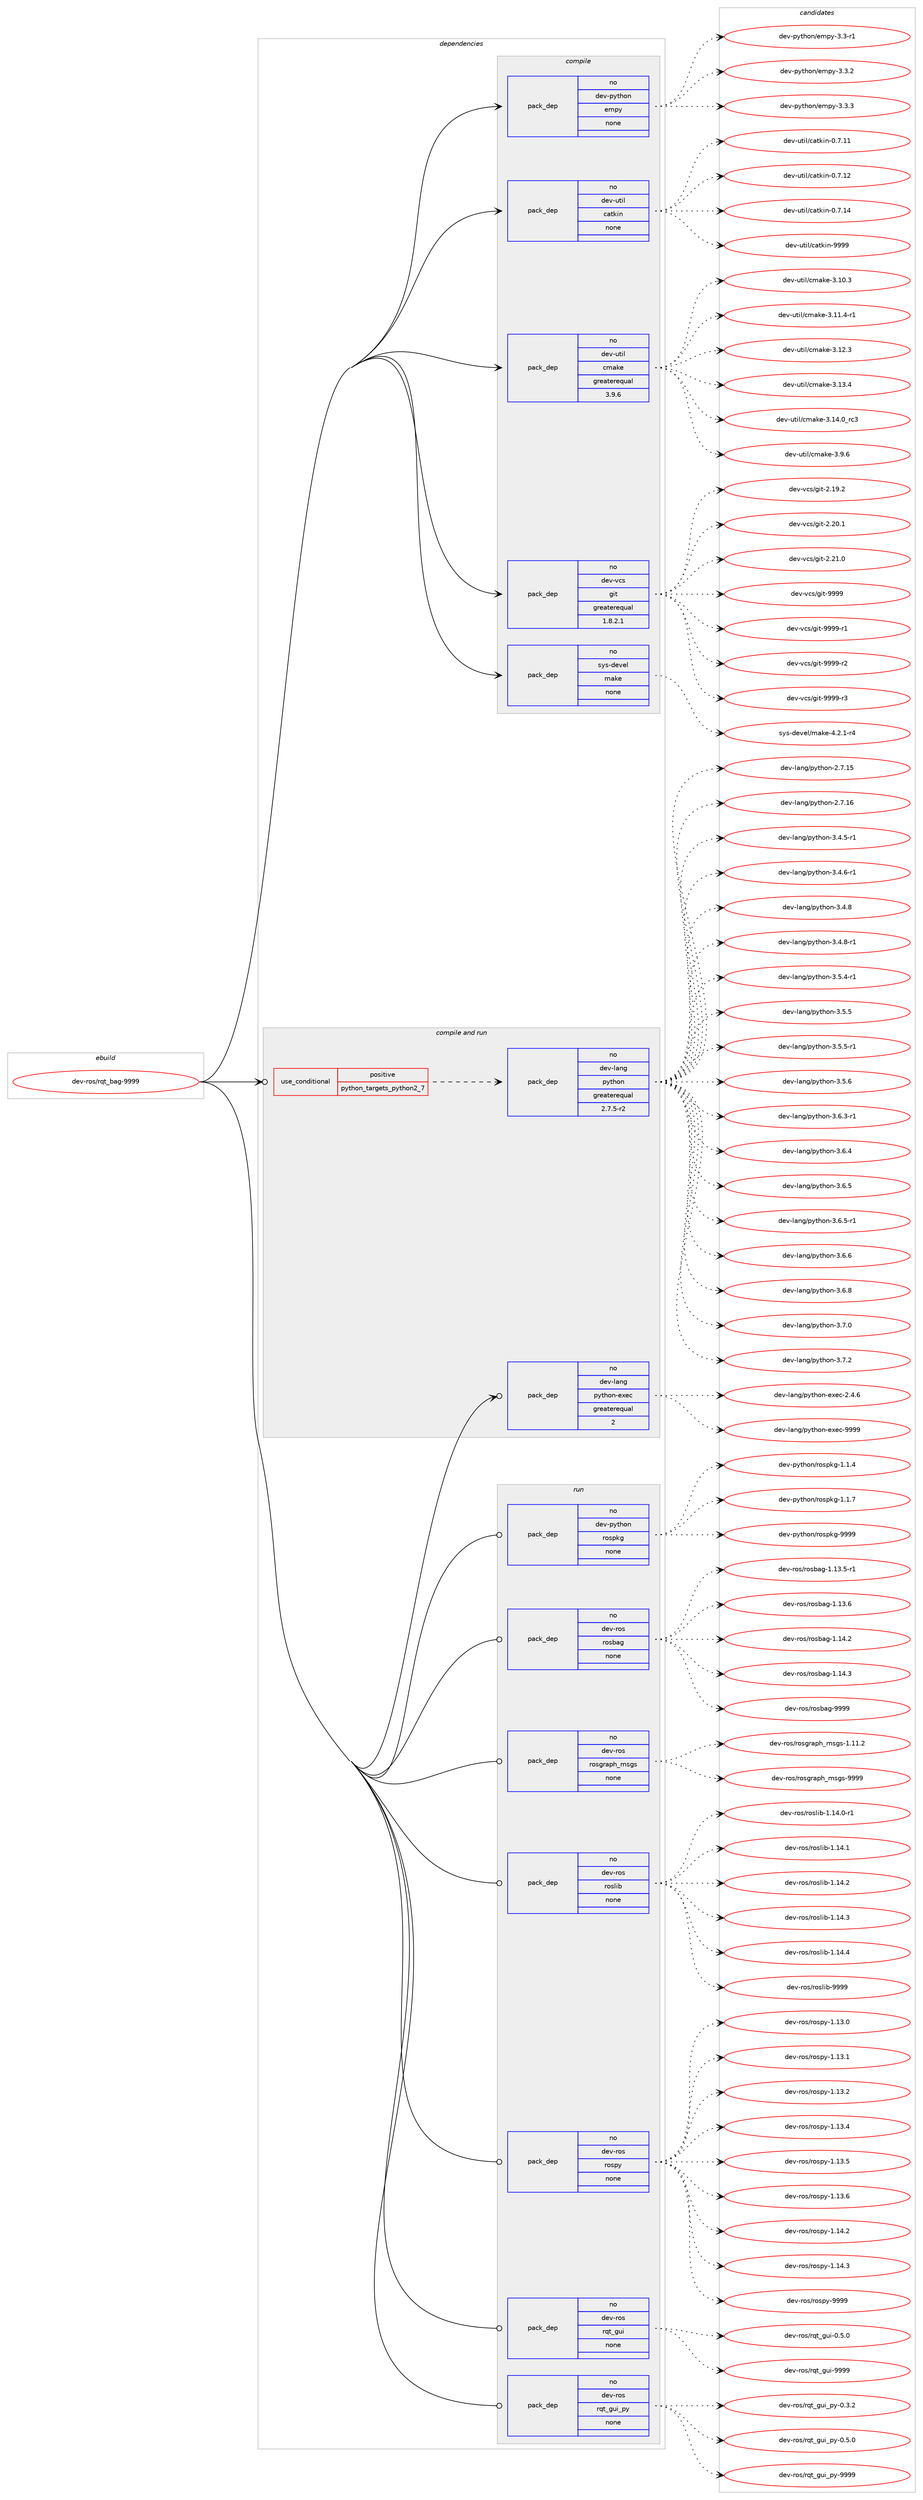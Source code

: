 digraph prolog {

# *************
# Graph options
# *************

newrank=true;
concentrate=true;
compound=true;
graph [rankdir=LR,fontname=Helvetica,fontsize=10,ranksep=1.5];#, ranksep=2.5, nodesep=0.2];
edge  [arrowhead=vee];
node  [fontname=Helvetica,fontsize=10];

# **********
# The ebuild
# **********

subgraph cluster_leftcol {
color=gray;
rank=same;
label=<<i>ebuild</i>>;
id [label="dev-ros/rqt_bag-9999", color=red, width=4, href="../dev-ros/rqt_bag-9999.svg"];
}

# ****************
# The dependencies
# ****************

subgraph cluster_midcol {
color=gray;
label=<<i>dependencies</i>>;
subgraph cluster_compile {
fillcolor="#eeeeee";
style=filled;
label=<<i>compile</i>>;
subgraph pack1055128 {
dependency1468988 [label=<<TABLE BORDER="0" CELLBORDER="1" CELLSPACING="0" CELLPADDING="4" WIDTH="220"><TR><TD ROWSPAN="6" CELLPADDING="30">pack_dep</TD></TR><TR><TD WIDTH="110">no</TD></TR><TR><TD>dev-python</TD></TR><TR><TD>empy</TD></TR><TR><TD>none</TD></TR><TR><TD></TD></TR></TABLE>>, shape=none, color=blue];
}
id:e -> dependency1468988:w [weight=20,style="solid",arrowhead="vee"];
subgraph pack1055129 {
dependency1468989 [label=<<TABLE BORDER="0" CELLBORDER="1" CELLSPACING="0" CELLPADDING="4" WIDTH="220"><TR><TD ROWSPAN="6" CELLPADDING="30">pack_dep</TD></TR><TR><TD WIDTH="110">no</TD></TR><TR><TD>dev-util</TD></TR><TR><TD>catkin</TD></TR><TR><TD>none</TD></TR><TR><TD></TD></TR></TABLE>>, shape=none, color=blue];
}
id:e -> dependency1468989:w [weight=20,style="solid",arrowhead="vee"];
subgraph pack1055130 {
dependency1468990 [label=<<TABLE BORDER="0" CELLBORDER="1" CELLSPACING="0" CELLPADDING="4" WIDTH="220"><TR><TD ROWSPAN="6" CELLPADDING="30">pack_dep</TD></TR><TR><TD WIDTH="110">no</TD></TR><TR><TD>dev-util</TD></TR><TR><TD>cmake</TD></TR><TR><TD>greaterequal</TD></TR><TR><TD>3.9.6</TD></TR></TABLE>>, shape=none, color=blue];
}
id:e -> dependency1468990:w [weight=20,style="solid",arrowhead="vee"];
subgraph pack1055131 {
dependency1468991 [label=<<TABLE BORDER="0" CELLBORDER="1" CELLSPACING="0" CELLPADDING="4" WIDTH="220"><TR><TD ROWSPAN="6" CELLPADDING="30">pack_dep</TD></TR><TR><TD WIDTH="110">no</TD></TR><TR><TD>dev-vcs</TD></TR><TR><TD>git</TD></TR><TR><TD>greaterequal</TD></TR><TR><TD>1.8.2.1</TD></TR></TABLE>>, shape=none, color=blue];
}
id:e -> dependency1468991:w [weight=20,style="solid",arrowhead="vee"];
subgraph pack1055132 {
dependency1468992 [label=<<TABLE BORDER="0" CELLBORDER="1" CELLSPACING="0" CELLPADDING="4" WIDTH="220"><TR><TD ROWSPAN="6" CELLPADDING="30">pack_dep</TD></TR><TR><TD WIDTH="110">no</TD></TR><TR><TD>sys-devel</TD></TR><TR><TD>make</TD></TR><TR><TD>none</TD></TR><TR><TD></TD></TR></TABLE>>, shape=none, color=blue];
}
id:e -> dependency1468992:w [weight=20,style="solid",arrowhead="vee"];
}
subgraph cluster_compileandrun {
fillcolor="#eeeeee";
style=filled;
label=<<i>compile and run</i>>;
subgraph cond390470 {
dependency1468993 [label=<<TABLE BORDER="0" CELLBORDER="1" CELLSPACING="0" CELLPADDING="4"><TR><TD ROWSPAN="3" CELLPADDING="10">use_conditional</TD></TR><TR><TD>positive</TD></TR><TR><TD>python_targets_python2_7</TD></TR></TABLE>>, shape=none, color=red];
subgraph pack1055133 {
dependency1468994 [label=<<TABLE BORDER="0" CELLBORDER="1" CELLSPACING="0" CELLPADDING="4" WIDTH="220"><TR><TD ROWSPAN="6" CELLPADDING="30">pack_dep</TD></TR><TR><TD WIDTH="110">no</TD></TR><TR><TD>dev-lang</TD></TR><TR><TD>python</TD></TR><TR><TD>greaterequal</TD></TR><TR><TD>2.7.5-r2</TD></TR></TABLE>>, shape=none, color=blue];
}
dependency1468993:e -> dependency1468994:w [weight=20,style="dashed",arrowhead="vee"];
}
id:e -> dependency1468993:w [weight=20,style="solid",arrowhead="odotvee"];
subgraph pack1055134 {
dependency1468995 [label=<<TABLE BORDER="0" CELLBORDER="1" CELLSPACING="0" CELLPADDING="4" WIDTH="220"><TR><TD ROWSPAN="6" CELLPADDING="30">pack_dep</TD></TR><TR><TD WIDTH="110">no</TD></TR><TR><TD>dev-lang</TD></TR><TR><TD>python-exec</TD></TR><TR><TD>greaterequal</TD></TR><TR><TD>2</TD></TR></TABLE>>, shape=none, color=blue];
}
id:e -> dependency1468995:w [weight=20,style="solid",arrowhead="odotvee"];
}
subgraph cluster_run {
fillcolor="#eeeeee";
style=filled;
label=<<i>run</i>>;
subgraph pack1055135 {
dependency1468996 [label=<<TABLE BORDER="0" CELLBORDER="1" CELLSPACING="0" CELLPADDING="4" WIDTH="220"><TR><TD ROWSPAN="6" CELLPADDING="30">pack_dep</TD></TR><TR><TD WIDTH="110">no</TD></TR><TR><TD>dev-python</TD></TR><TR><TD>rospkg</TD></TR><TR><TD>none</TD></TR><TR><TD></TD></TR></TABLE>>, shape=none, color=blue];
}
id:e -> dependency1468996:w [weight=20,style="solid",arrowhead="odot"];
subgraph pack1055136 {
dependency1468997 [label=<<TABLE BORDER="0" CELLBORDER="1" CELLSPACING="0" CELLPADDING="4" WIDTH="220"><TR><TD ROWSPAN="6" CELLPADDING="30">pack_dep</TD></TR><TR><TD WIDTH="110">no</TD></TR><TR><TD>dev-ros</TD></TR><TR><TD>rosbag</TD></TR><TR><TD>none</TD></TR><TR><TD></TD></TR></TABLE>>, shape=none, color=blue];
}
id:e -> dependency1468997:w [weight=20,style="solid",arrowhead="odot"];
subgraph pack1055137 {
dependency1468998 [label=<<TABLE BORDER="0" CELLBORDER="1" CELLSPACING="0" CELLPADDING="4" WIDTH="220"><TR><TD ROWSPAN="6" CELLPADDING="30">pack_dep</TD></TR><TR><TD WIDTH="110">no</TD></TR><TR><TD>dev-ros</TD></TR><TR><TD>rosgraph_msgs</TD></TR><TR><TD>none</TD></TR><TR><TD></TD></TR></TABLE>>, shape=none, color=blue];
}
id:e -> dependency1468998:w [weight=20,style="solid",arrowhead="odot"];
subgraph pack1055138 {
dependency1468999 [label=<<TABLE BORDER="0" CELLBORDER="1" CELLSPACING="0" CELLPADDING="4" WIDTH="220"><TR><TD ROWSPAN="6" CELLPADDING="30">pack_dep</TD></TR><TR><TD WIDTH="110">no</TD></TR><TR><TD>dev-ros</TD></TR><TR><TD>roslib</TD></TR><TR><TD>none</TD></TR><TR><TD></TD></TR></TABLE>>, shape=none, color=blue];
}
id:e -> dependency1468999:w [weight=20,style="solid",arrowhead="odot"];
subgraph pack1055139 {
dependency1469000 [label=<<TABLE BORDER="0" CELLBORDER="1" CELLSPACING="0" CELLPADDING="4" WIDTH="220"><TR><TD ROWSPAN="6" CELLPADDING="30">pack_dep</TD></TR><TR><TD WIDTH="110">no</TD></TR><TR><TD>dev-ros</TD></TR><TR><TD>rospy</TD></TR><TR><TD>none</TD></TR><TR><TD></TD></TR></TABLE>>, shape=none, color=blue];
}
id:e -> dependency1469000:w [weight=20,style="solid",arrowhead="odot"];
subgraph pack1055140 {
dependency1469001 [label=<<TABLE BORDER="0" CELLBORDER="1" CELLSPACING="0" CELLPADDING="4" WIDTH="220"><TR><TD ROWSPAN="6" CELLPADDING="30">pack_dep</TD></TR><TR><TD WIDTH="110">no</TD></TR><TR><TD>dev-ros</TD></TR><TR><TD>rqt_gui</TD></TR><TR><TD>none</TD></TR><TR><TD></TD></TR></TABLE>>, shape=none, color=blue];
}
id:e -> dependency1469001:w [weight=20,style="solid",arrowhead="odot"];
subgraph pack1055141 {
dependency1469002 [label=<<TABLE BORDER="0" CELLBORDER="1" CELLSPACING="0" CELLPADDING="4" WIDTH="220"><TR><TD ROWSPAN="6" CELLPADDING="30">pack_dep</TD></TR><TR><TD WIDTH="110">no</TD></TR><TR><TD>dev-ros</TD></TR><TR><TD>rqt_gui_py</TD></TR><TR><TD>none</TD></TR><TR><TD></TD></TR></TABLE>>, shape=none, color=blue];
}
id:e -> dependency1469002:w [weight=20,style="solid",arrowhead="odot"];
}
}

# **************
# The candidates
# **************

subgraph cluster_choices {
rank=same;
color=gray;
label=<<i>candidates</i>>;

subgraph choice1055128 {
color=black;
nodesep=1;
choice1001011184511212111610411111047101109112121455146514511449 [label="dev-python/empy-3.3-r1", color=red, width=4,href="../dev-python/empy-3.3-r1.svg"];
choice1001011184511212111610411111047101109112121455146514650 [label="dev-python/empy-3.3.2", color=red, width=4,href="../dev-python/empy-3.3.2.svg"];
choice1001011184511212111610411111047101109112121455146514651 [label="dev-python/empy-3.3.3", color=red, width=4,href="../dev-python/empy-3.3.3.svg"];
dependency1468988:e -> choice1001011184511212111610411111047101109112121455146514511449:w [style=dotted,weight="100"];
dependency1468988:e -> choice1001011184511212111610411111047101109112121455146514650:w [style=dotted,weight="100"];
dependency1468988:e -> choice1001011184511212111610411111047101109112121455146514651:w [style=dotted,weight="100"];
}
subgraph choice1055129 {
color=black;
nodesep=1;
choice1001011184511711610510847999711610710511045484655464949 [label="dev-util/catkin-0.7.11", color=red, width=4,href="../dev-util/catkin-0.7.11.svg"];
choice1001011184511711610510847999711610710511045484655464950 [label="dev-util/catkin-0.7.12", color=red, width=4,href="../dev-util/catkin-0.7.12.svg"];
choice1001011184511711610510847999711610710511045484655464952 [label="dev-util/catkin-0.7.14", color=red, width=4,href="../dev-util/catkin-0.7.14.svg"];
choice100101118451171161051084799971161071051104557575757 [label="dev-util/catkin-9999", color=red, width=4,href="../dev-util/catkin-9999.svg"];
dependency1468989:e -> choice1001011184511711610510847999711610710511045484655464949:w [style=dotted,weight="100"];
dependency1468989:e -> choice1001011184511711610510847999711610710511045484655464950:w [style=dotted,weight="100"];
dependency1468989:e -> choice1001011184511711610510847999711610710511045484655464952:w [style=dotted,weight="100"];
dependency1468989:e -> choice100101118451171161051084799971161071051104557575757:w [style=dotted,weight="100"];
}
subgraph choice1055130 {
color=black;
nodesep=1;
choice1001011184511711610510847991099710710145514649484651 [label="dev-util/cmake-3.10.3", color=red, width=4,href="../dev-util/cmake-3.10.3.svg"];
choice10010111845117116105108479910997107101455146494946524511449 [label="dev-util/cmake-3.11.4-r1", color=red, width=4,href="../dev-util/cmake-3.11.4-r1.svg"];
choice1001011184511711610510847991099710710145514649504651 [label="dev-util/cmake-3.12.3", color=red, width=4,href="../dev-util/cmake-3.12.3.svg"];
choice1001011184511711610510847991099710710145514649514652 [label="dev-util/cmake-3.13.4", color=red, width=4,href="../dev-util/cmake-3.13.4.svg"];
choice1001011184511711610510847991099710710145514649524648951149951 [label="dev-util/cmake-3.14.0_rc3", color=red, width=4,href="../dev-util/cmake-3.14.0_rc3.svg"];
choice10010111845117116105108479910997107101455146574654 [label="dev-util/cmake-3.9.6", color=red, width=4,href="../dev-util/cmake-3.9.6.svg"];
dependency1468990:e -> choice1001011184511711610510847991099710710145514649484651:w [style=dotted,weight="100"];
dependency1468990:e -> choice10010111845117116105108479910997107101455146494946524511449:w [style=dotted,weight="100"];
dependency1468990:e -> choice1001011184511711610510847991099710710145514649504651:w [style=dotted,weight="100"];
dependency1468990:e -> choice1001011184511711610510847991099710710145514649514652:w [style=dotted,weight="100"];
dependency1468990:e -> choice1001011184511711610510847991099710710145514649524648951149951:w [style=dotted,weight="100"];
dependency1468990:e -> choice10010111845117116105108479910997107101455146574654:w [style=dotted,weight="100"];
}
subgraph choice1055131 {
color=black;
nodesep=1;
choice10010111845118991154710310511645504649574650 [label="dev-vcs/git-2.19.2", color=red, width=4,href="../dev-vcs/git-2.19.2.svg"];
choice10010111845118991154710310511645504650484649 [label="dev-vcs/git-2.20.1", color=red, width=4,href="../dev-vcs/git-2.20.1.svg"];
choice10010111845118991154710310511645504650494648 [label="dev-vcs/git-2.21.0", color=red, width=4,href="../dev-vcs/git-2.21.0.svg"];
choice1001011184511899115471031051164557575757 [label="dev-vcs/git-9999", color=red, width=4,href="../dev-vcs/git-9999.svg"];
choice10010111845118991154710310511645575757574511449 [label="dev-vcs/git-9999-r1", color=red, width=4,href="../dev-vcs/git-9999-r1.svg"];
choice10010111845118991154710310511645575757574511450 [label="dev-vcs/git-9999-r2", color=red, width=4,href="../dev-vcs/git-9999-r2.svg"];
choice10010111845118991154710310511645575757574511451 [label="dev-vcs/git-9999-r3", color=red, width=4,href="../dev-vcs/git-9999-r3.svg"];
dependency1468991:e -> choice10010111845118991154710310511645504649574650:w [style=dotted,weight="100"];
dependency1468991:e -> choice10010111845118991154710310511645504650484649:w [style=dotted,weight="100"];
dependency1468991:e -> choice10010111845118991154710310511645504650494648:w [style=dotted,weight="100"];
dependency1468991:e -> choice1001011184511899115471031051164557575757:w [style=dotted,weight="100"];
dependency1468991:e -> choice10010111845118991154710310511645575757574511449:w [style=dotted,weight="100"];
dependency1468991:e -> choice10010111845118991154710310511645575757574511450:w [style=dotted,weight="100"];
dependency1468991:e -> choice10010111845118991154710310511645575757574511451:w [style=dotted,weight="100"];
}
subgraph choice1055132 {
color=black;
nodesep=1;
choice1151211154510010111810110847109971071014552465046494511452 [label="sys-devel/make-4.2.1-r4", color=red, width=4,href="../sys-devel/make-4.2.1-r4.svg"];
dependency1468992:e -> choice1151211154510010111810110847109971071014552465046494511452:w [style=dotted,weight="100"];
}
subgraph choice1055133 {
color=black;
nodesep=1;
choice10010111845108971101034711212111610411111045504655464953 [label="dev-lang/python-2.7.15", color=red, width=4,href="../dev-lang/python-2.7.15.svg"];
choice10010111845108971101034711212111610411111045504655464954 [label="dev-lang/python-2.7.16", color=red, width=4,href="../dev-lang/python-2.7.16.svg"];
choice1001011184510897110103471121211161041111104551465246534511449 [label="dev-lang/python-3.4.5-r1", color=red, width=4,href="../dev-lang/python-3.4.5-r1.svg"];
choice1001011184510897110103471121211161041111104551465246544511449 [label="dev-lang/python-3.4.6-r1", color=red, width=4,href="../dev-lang/python-3.4.6-r1.svg"];
choice100101118451089711010347112121116104111110455146524656 [label="dev-lang/python-3.4.8", color=red, width=4,href="../dev-lang/python-3.4.8.svg"];
choice1001011184510897110103471121211161041111104551465246564511449 [label="dev-lang/python-3.4.8-r1", color=red, width=4,href="../dev-lang/python-3.4.8-r1.svg"];
choice1001011184510897110103471121211161041111104551465346524511449 [label="dev-lang/python-3.5.4-r1", color=red, width=4,href="../dev-lang/python-3.5.4-r1.svg"];
choice100101118451089711010347112121116104111110455146534653 [label="dev-lang/python-3.5.5", color=red, width=4,href="../dev-lang/python-3.5.5.svg"];
choice1001011184510897110103471121211161041111104551465346534511449 [label="dev-lang/python-3.5.5-r1", color=red, width=4,href="../dev-lang/python-3.5.5-r1.svg"];
choice100101118451089711010347112121116104111110455146534654 [label="dev-lang/python-3.5.6", color=red, width=4,href="../dev-lang/python-3.5.6.svg"];
choice1001011184510897110103471121211161041111104551465446514511449 [label="dev-lang/python-3.6.3-r1", color=red, width=4,href="../dev-lang/python-3.6.3-r1.svg"];
choice100101118451089711010347112121116104111110455146544652 [label="dev-lang/python-3.6.4", color=red, width=4,href="../dev-lang/python-3.6.4.svg"];
choice100101118451089711010347112121116104111110455146544653 [label="dev-lang/python-3.6.5", color=red, width=4,href="../dev-lang/python-3.6.5.svg"];
choice1001011184510897110103471121211161041111104551465446534511449 [label="dev-lang/python-3.6.5-r1", color=red, width=4,href="../dev-lang/python-3.6.5-r1.svg"];
choice100101118451089711010347112121116104111110455146544654 [label="dev-lang/python-3.6.6", color=red, width=4,href="../dev-lang/python-3.6.6.svg"];
choice100101118451089711010347112121116104111110455146544656 [label="dev-lang/python-3.6.8", color=red, width=4,href="../dev-lang/python-3.6.8.svg"];
choice100101118451089711010347112121116104111110455146554648 [label="dev-lang/python-3.7.0", color=red, width=4,href="../dev-lang/python-3.7.0.svg"];
choice100101118451089711010347112121116104111110455146554650 [label="dev-lang/python-3.7.2", color=red, width=4,href="../dev-lang/python-3.7.2.svg"];
dependency1468994:e -> choice10010111845108971101034711212111610411111045504655464953:w [style=dotted,weight="100"];
dependency1468994:e -> choice10010111845108971101034711212111610411111045504655464954:w [style=dotted,weight="100"];
dependency1468994:e -> choice1001011184510897110103471121211161041111104551465246534511449:w [style=dotted,weight="100"];
dependency1468994:e -> choice1001011184510897110103471121211161041111104551465246544511449:w [style=dotted,weight="100"];
dependency1468994:e -> choice100101118451089711010347112121116104111110455146524656:w [style=dotted,weight="100"];
dependency1468994:e -> choice1001011184510897110103471121211161041111104551465246564511449:w [style=dotted,weight="100"];
dependency1468994:e -> choice1001011184510897110103471121211161041111104551465346524511449:w [style=dotted,weight="100"];
dependency1468994:e -> choice100101118451089711010347112121116104111110455146534653:w [style=dotted,weight="100"];
dependency1468994:e -> choice1001011184510897110103471121211161041111104551465346534511449:w [style=dotted,weight="100"];
dependency1468994:e -> choice100101118451089711010347112121116104111110455146534654:w [style=dotted,weight="100"];
dependency1468994:e -> choice1001011184510897110103471121211161041111104551465446514511449:w [style=dotted,weight="100"];
dependency1468994:e -> choice100101118451089711010347112121116104111110455146544652:w [style=dotted,weight="100"];
dependency1468994:e -> choice100101118451089711010347112121116104111110455146544653:w [style=dotted,weight="100"];
dependency1468994:e -> choice1001011184510897110103471121211161041111104551465446534511449:w [style=dotted,weight="100"];
dependency1468994:e -> choice100101118451089711010347112121116104111110455146544654:w [style=dotted,weight="100"];
dependency1468994:e -> choice100101118451089711010347112121116104111110455146544656:w [style=dotted,weight="100"];
dependency1468994:e -> choice100101118451089711010347112121116104111110455146554648:w [style=dotted,weight="100"];
dependency1468994:e -> choice100101118451089711010347112121116104111110455146554650:w [style=dotted,weight="100"];
}
subgraph choice1055134 {
color=black;
nodesep=1;
choice1001011184510897110103471121211161041111104510112010199455046524654 [label="dev-lang/python-exec-2.4.6", color=red, width=4,href="../dev-lang/python-exec-2.4.6.svg"];
choice10010111845108971101034711212111610411111045101120101994557575757 [label="dev-lang/python-exec-9999", color=red, width=4,href="../dev-lang/python-exec-9999.svg"];
dependency1468995:e -> choice1001011184510897110103471121211161041111104510112010199455046524654:w [style=dotted,weight="100"];
dependency1468995:e -> choice10010111845108971101034711212111610411111045101120101994557575757:w [style=dotted,weight="100"];
}
subgraph choice1055135 {
color=black;
nodesep=1;
choice1001011184511212111610411111047114111115112107103454946494652 [label="dev-python/rospkg-1.1.4", color=red, width=4,href="../dev-python/rospkg-1.1.4.svg"];
choice1001011184511212111610411111047114111115112107103454946494655 [label="dev-python/rospkg-1.1.7", color=red, width=4,href="../dev-python/rospkg-1.1.7.svg"];
choice10010111845112121116104111110471141111151121071034557575757 [label="dev-python/rospkg-9999", color=red, width=4,href="../dev-python/rospkg-9999.svg"];
dependency1468996:e -> choice1001011184511212111610411111047114111115112107103454946494652:w [style=dotted,weight="100"];
dependency1468996:e -> choice1001011184511212111610411111047114111115112107103454946494655:w [style=dotted,weight="100"];
dependency1468996:e -> choice10010111845112121116104111110471141111151121071034557575757:w [style=dotted,weight="100"];
}
subgraph choice1055136 {
color=black;
nodesep=1;
choice10010111845114111115471141111159897103454946495146534511449 [label="dev-ros/rosbag-1.13.5-r1", color=red, width=4,href="../dev-ros/rosbag-1.13.5-r1.svg"];
choice1001011184511411111547114111115989710345494649514654 [label="dev-ros/rosbag-1.13.6", color=red, width=4,href="../dev-ros/rosbag-1.13.6.svg"];
choice1001011184511411111547114111115989710345494649524650 [label="dev-ros/rosbag-1.14.2", color=red, width=4,href="../dev-ros/rosbag-1.14.2.svg"];
choice1001011184511411111547114111115989710345494649524651 [label="dev-ros/rosbag-1.14.3", color=red, width=4,href="../dev-ros/rosbag-1.14.3.svg"];
choice100101118451141111154711411111598971034557575757 [label="dev-ros/rosbag-9999", color=red, width=4,href="../dev-ros/rosbag-9999.svg"];
dependency1468997:e -> choice10010111845114111115471141111159897103454946495146534511449:w [style=dotted,weight="100"];
dependency1468997:e -> choice1001011184511411111547114111115989710345494649514654:w [style=dotted,weight="100"];
dependency1468997:e -> choice1001011184511411111547114111115989710345494649524650:w [style=dotted,weight="100"];
dependency1468997:e -> choice1001011184511411111547114111115989710345494649524651:w [style=dotted,weight="100"];
dependency1468997:e -> choice100101118451141111154711411111598971034557575757:w [style=dotted,weight="100"];
}
subgraph choice1055137 {
color=black;
nodesep=1;
choice1001011184511411111547114111115103114971121049510911510311545494649494650 [label="dev-ros/rosgraph_msgs-1.11.2", color=red, width=4,href="../dev-ros/rosgraph_msgs-1.11.2.svg"];
choice100101118451141111154711411111510311497112104951091151031154557575757 [label="dev-ros/rosgraph_msgs-9999", color=red, width=4,href="../dev-ros/rosgraph_msgs-9999.svg"];
dependency1468998:e -> choice1001011184511411111547114111115103114971121049510911510311545494649494650:w [style=dotted,weight="100"];
dependency1468998:e -> choice100101118451141111154711411111510311497112104951091151031154557575757:w [style=dotted,weight="100"];
}
subgraph choice1055138 {
color=black;
nodesep=1;
choice100101118451141111154711411111510810598454946495246484511449 [label="dev-ros/roslib-1.14.0-r1", color=red, width=4,href="../dev-ros/roslib-1.14.0-r1.svg"];
choice10010111845114111115471141111151081059845494649524649 [label="dev-ros/roslib-1.14.1", color=red, width=4,href="../dev-ros/roslib-1.14.1.svg"];
choice10010111845114111115471141111151081059845494649524650 [label="dev-ros/roslib-1.14.2", color=red, width=4,href="../dev-ros/roslib-1.14.2.svg"];
choice10010111845114111115471141111151081059845494649524651 [label="dev-ros/roslib-1.14.3", color=red, width=4,href="../dev-ros/roslib-1.14.3.svg"];
choice10010111845114111115471141111151081059845494649524652 [label="dev-ros/roslib-1.14.4", color=red, width=4,href="../dev-ros/roslib-1.14.4.svg"];
choice1001011184511411111547114111115108105984557575757 [label="dev-ros/roslib-9999", color=red, width=4,href="../dev-ros/roslib-9999.svg"];
dependency1468999:e -> choice100101118451141111154711411111510810598454946495246484511449:w [style=dotted,weight="100"];
dependency1468999:e -> choice10010111845114111115471141111151081059845494649524649:w [style=dotted,weight="100"];
dependency1468999:e -> choice10010111845114111115471141111151081059845494649524650:w [style=dotted,weight="100"];
dependency1468999:e -> choice10010111845114111115471141111151081059845494649524651:w [style=dotted,weight="100"];
dependency1468999:e -> choice10010111845114111115471141111151081059845494649524652:w [style=dotted,weight="100"];
dependency1468999:e -> choice1001011184511411111547114111115108105984557575757:w [style=dotted,weight="100"];
}
subgraph choice1055139 {
color=black;
nodesep=1;
choice100101118451141111154711411111511212145494649514648 [label="dev-ros/rospy-1.13.0", color=red, width=4,href="../dev-ros/rospy-1.13.0.svg"];
choice100101118451141111154711411111511212145494649514649 [label="dev-ros/rospy-1.13.1", color=red, width=4,href="../dev-ros/rospy-1.13.1.svg"];
choice100101118451141111154711411111511212145494649514650 [label="dev-ros/rospy-1.13.2", color=red, width=4,href="../dev-ros/rospy-1.13.2.svg"];
choice100101118451141111154711411111511212145494649514652 [label="dev-ros/rospy-1.13.4", color=red, width=4,href="../dev-ros/rospy-1.13.4.svg"];
choice100101118451141111154711411111511212145494649514653 [label="dev-ros/rospy-1.13.5", color=red, width=4,href="../dev-ros/rospy-1.13.5.svg"];
choice100101118451141111154711411111511212145494649514654 [label="dev-ros/rospy-1.13.6", color=red, width=4,href="../dev-ros/rospy-1.13.6.svg"];
choice100101118451141111154711411111511212145494649524650 [label="dev-ros/rospy-1.14.2", color=red, width=4,href="../dev-ros/rospy-1.14.2.svg"];
choice100101118451141111154711411111511212145494649524651 [label="dev-ros/rospy-1.14.3", color=red, width=4,href="../dev-ros/rospy-1.14.3.svg"];
choice10010111845114111115471141111151121214557575757 [label="dev-ros/rospy-9999", color=red, width=4,href="../dev-ros/rospy-9999.svg"];
dependency1469000:e -> choice100101118451141111154711411111511212145494649514648:w [style=dotted,weight="100"];
dependency1469000:e -> choice100101118451141111154711411111511212145494649514649:w [style=dotted,weight="100"];
dependency1469000:e -> choice100101118451141111154711411111511212145494649514650:w [style=dotted,weight="100"];
dependency1469000:e -> choice100101118451141111154711411111511212145494649514652:w [style=dotted,weight="100"];
dependency1469000:e -> choice100101118451141111154711411111511212145494649514653:w [style=dotted,weight="100"];
dependency1469000:e -> choice100101118451141111154711411111511212145494649514654:w [style=dotted,weight="100"];
dependency1469000:e -> choice100101118451141111154711411111511212145494649524650:w [style=dotted,weight="100"];
dependency1469000:e -> choice100101118451141111154711411111511212145494649524651:w [style=dotted,weight="100"];
dependency1469000:e -> choice10010111845114111115471141111151121214557575757:w [style=dotted,weight="100"];
}
subgraph choice1055140 {
color=black;
nodesep=1;
choice100101118451141111154711411311695103117105454846534648 [label="dev-ros/rqt_gui-0.5.0", color=red, width=4,href="../dev-ros/rqt_gui-0.5.0.svg"];
choice1001011184511411111547114113116951031171054557575757 [label="dev-ros/rqt_gui-9999", color=red, width=4,href="../dev-ros/rqt_gui-9999.svg"];
dependency1469001:e -> choice100101118451141111154711411311695103117105454846534648:w [style=dotted,weight="100"];
dependency1469001:e -> choice1001011184511411111547114113116951031171054557575757:w [style=dotted,weight="100"];
}
subgraph choice1055141 {
color=black;
nodesep=1;
choice10010111845114111115471141131169510311710595112121454846514650 [label="dev-ros/rqt_gui_py-0.3.2", color=red, width=4,href="../dev-ros/rqt_gui_py-0.3.2.svg"];
choice10010111845114111115471141131169510311710595112121454846534648 [label="dev-ros/rqt_gui_py-0.5.0", color=red, width=4,href="../dev-ros/rqt_gui_py-0.5.0.svg"];
choice100101118451141111154711411311695103117105951121214557575757 [label="dev-ros/rqt_gui_py-9999", color=red, width=4,href="../dev-ros/rqt_gui_py-9999.svg"];
dependency1469002:e -> choice10010111845114111115471141131169510311710595112121454846514650:w [style=dotted,weight="100"];
dependency1469002:e -> choice10010111845114111115471141131169510311710595112121454846534648:w [style=dotted,weight="100"];
dependency1469002:e -> choice100101118451141111154711411311695103117105951121214557575757:w [style=dotted,weight="100"];
}
}

}

